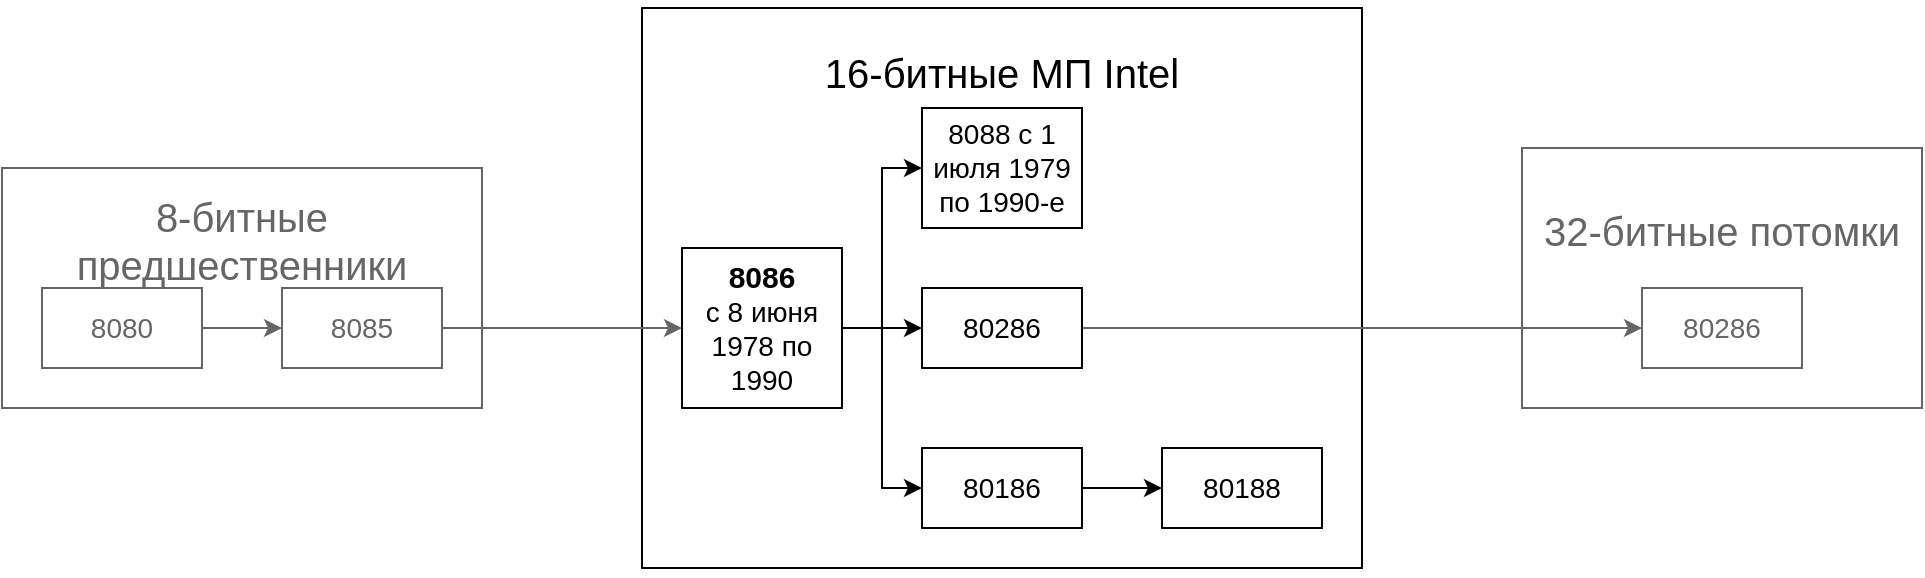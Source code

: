 <mxfile type="github" version="12.3.8" pages="1">
  <diagram id="d5CMdZOocbE8XO5Xt-lS" name="Page-1">
    <mxGraphModel grid="1" dx="782" dy="466" gridSize="10" guides="1" tooltips="1" connect="1" arrows="1" fold="1" page="1" pageScale="1" pageWidth="2336" pageHeight="1654" math="0" shadow="0">
      <root>
        <mxCell id="0"/>
        <mxCell id="1" parent="0"/>
        <mxCell id="Aal0k1yeenBHTnhblUQM-19" value="&lt;font color=&quot;#666666&quot; style=&quot;font-size: 20px&quot;&gt;32-битные потомки&lt;br&gt;&lt;br&gt;&lt;br&gt;&lt;/font&gt;" parent="1" style="rounded=0;whiteSpace=wrap;html=1;strokeWidth=1;fontSize=14;strokeColor=#666666;" vertex="1">
          <mxGeometry as="geometry" x="800" y="190" width="200" height="130"/>
        </mxCell>
        <mxCell id="Aal0k1yeenBHTnhblUQM-13" value="&lt;font color=&quot;#666666&quot; style=&quot;font-size: 20px&quot;&gt;8-битные предшественники&lt;br&gt;&lt;br&gt;&lt;br&gt;&lt;/font&gt;" parent="1" style="rounded=0;whiteSpace=wrap;html=1;strokeWidth=1;fontSize=14;strokeColor=#666666;" vertex="1">
          <mxGeometry as="geometry" x="40" y="200" width="240" height="120"/>
        </mxCell>
        <mxCell id="Aal0k1yeenBHTnhblUQM-10" value="&lt;font style=&quot;font-size: 20px&quot;&gt;&lt;br&gt;16-битные МП Intel&lt;br&gt;&lt;br&gt;&lt;br&gt;&lt;br&gt;&lt;br&gt;&lt;br&gt;&lt;br&gt;&lt;br&gt;&lt;br&gt;&lt;br&gt;&lt;br&gt;&lt;/font&gt;" parent="1" style="rounded=0;whiteSpace=wrap;html=1;" vertex="1">
          <mxGeometry as="geometry" x="360" y="120" width="360" height="280"/>
        </mxCell>
        <mxCell id="Aal0k1yeenBHTnhblUQM-6" parent="1" style="edgeStyle=orthogonalEdgeStyle;rounded=0;orthogonalLoop=1;jettySize=auto;html=1;exitX=1;exitY=0.5;exitDx=0;exitDy=0;entryX=0;entryY=0.5;entryDx=0;entryDy=0;" edge="1" source="Aal0k1yeenBHTnhblUQM-1" target="Aal0k1yeenBHTnhblUQM-5">
          <mxGeometry as="geometry" relative="1"/>
        </mxCell>
        <mxCell id="Aal0k1yeenBHTnhblUQM-7" parent="1" style="edgeStyle=orthogonalEdgeStyle;rounded=0;orthogonalLoop=1;jettySize=auto;html=1;exitX=1;exitY=0.5;exitDx=0;exitDy=0;entryX=0;entryY=0.5;entryDx=0;entryDy=0;" edge="1" source="Aal0k1yeenBHTnhblUQM-1" target="Aal0k1yeenBHTnhblUQM-4">
          <mxGeometry as="geometry" relative="1"/>
        </mxCell>
        <mxCell id="Aal0k1yeenBHTnhblUQM-8" parent="1" style="edgeStyle=orthogonalEdgeStyle;rounded=0;orthogonalLoop=1;jettySize=auto;html=1;exitX=1;exitY=0.5;exitDx=0;exitDy=0;entryX=0;entryY=0.5;entryDx=0;entryDy=0;" edge="1" source="Aal0k1yeenBHTnhblUQM-1" target="Aal0k1yeenBHTnhblUQM-3">
          <mxGeometry as="geometry" relative="1"/>
        </mxCell>
        <mxCell id="Aal0k1yeenBHTnhblUQM-1" value="&lt;b style=&quot;font-size: 15px&quot;&gt;8086&lt;/b&gt;&lt;br&gt;с 8 июня 1978 по 1990" parent="1" style="rounded=0;whiteSpace=wrap;html=1;strokeWidth=1;fontSize=14;" vertex="1">
          <mxGeometry as="geometry" x="380" y="240" width="80" height="80"/>
        </mxCell>
        <mxCell id="Aal0k1yeenBHTnhblUQM-2" value="80188" parent="1" style="rounded=0;whiteSpace=wrap;html=1;strokeWidth=1;fontSize=14;" vertex="1">
          <mxGeometry as="geometry" x="620" y="340" width="80" height="40"/>
        </mxCell>
        <mxCell id="Aal0k1yeenBHTnhblUQM-18" parent="1" style="edgeStyle=orthogonalEdgeStyle;rounded=0;orthogonalLoop=1;jettySize=auto;html=1;exitX=1;exitY=0.5;exitDx=0;exitDy=0;entryX=0;entryY=0.5;entryDx=0;entryDy=0;strokeColor=#666666;fontSize=14;" edge="1" source="Aal0k1yeenBHTnhblUQM-3" target="Aal0k1yeenBHTnhblUQM-17">
          <mxGeometry as="geometry" relative="1"/>
        </mxCell>
        <mxCell id="Aal0k1yeenBHTnhblUQM-3" value="80286" parent="1" style="rounded=0;whiteSpace=wrap;html=1;strokeWidth=1;fontSize=14;" vertex="1">
          <mxGeometry as="geometry" x="500" y="260" width="80" height="40"/>
        </mxCell>
        <mxCell id="Aal0k1yeenBHTnhblUQM-9" parent="1" style="edgeStyle=orthogonalEdgeStyle;rounded=0;orthogonalLoop=1;jettySize=auto;html=1;exitX=1;exitY=0.5;exitDx=0;exitDy=0;entryX=0;entryY=0.5;entryDx=0;entryDy=0;" edge="1" source="Aal0k1yeenBHTnhblUQM-4" target="Aal0k1yeenBHTnhblUQM-2">
          <mxGeometry as="geometry" relative="1"/>
        </mxCell>
        <mxCell id="Aal0k1yeenBHTnhblUQM-4" value="80186" parent="1" style="rounded=0;whiteSpace=wrap;html=1;strokeWidth=1;fontSize=14;" vertex="1">
          <mxGeometry as="geometry" x="500" y="340" width="80" height="40"/>
        </mxCell>
        <mxCell id="Aal0k1yeenBHTnhblUQM-5" value="8088 с 1 июля 1979 по 1990-е" parent="1" style="rounded=0;whiteSpace=wrap;html=1;strokeWidth=1;fontSize=14;" vertex="1">
          <mxGeometry as="geometry" x="500" y="170" width="80" height="60"/>
        </mxCell>
        <mxCell id="Aal0k1yeenBHTnhblUQM-14" parent="1" style="edgeStyle=orthogonalEdgeStyle;rounded=0;orthogonalLoop=1;jettySize=auto;html=1;exitX=1;exitY=0.5;exitDx=0;exitDy=0;entryX=0;entryY=0.5;entryDx=0;entryDy=0;fontSize=14;strokeColor=#666666;" edge="1" source="Aal0k1yeenBHTnhblUQM-11" target="Aal0k1yeenBHTnhblUQM-1">
          <mxGeometry as="geometry" relative="1"/>
        </mxCell>
        <mxCell id="Aal0k1yeenBHTnhblUQM-11" value="&lt;font color=&quot;#666666&quot;&gt;8085&lt;/font&gt;" parent="1" style="rounded=0;whiteSpace=wrap;html=1;strokeWidth=1;fontSize=14;strokeColor=#666666;" vertex="1">
          <mxGeometry as="geometry" x="180" y="260" width="80" height="40"/>
        </mxCell>
        <mxCell id="Aal0k1yeenBHTnhblUQM-15" parent="1" style="edgeStyle=orthogonalEdgeStyle;rounded=0;orthogonalLoop=1;jettySize=auto;html=1;exitX=1;exitY=0.5;exitDx=0;exitDy=0;entryX=0;entryY=0.5;entryDx=0;entryDy=0;fontSize=14;strokeColor=#666666;" edge="1" source="Aal0k1yeenBHTnhblUQM-12" target="Aal0k1yeenBHTnhblUQM-11">
          <mxGeometry as="geometry" relative="1"/>
        </mxCell>
        <mxCell id="Aal0k1yeenBHTnhblUQM-12" value="&lt;font color=&quot;#666666&quot;&gt;8080&lt;/font&gt;" parent="1" style="rounded=0;whiteSpace=wrap;html=1;strokeWidth=1;fontSize=14;strokeColor=#666666;" vertex="1">
          <mxGeometry as="geometry" x="60" y="260" width="80" height="40"/>
        </mxCell>
        <mxCell id="Aal0k1yeenBHTnhblUQM-17" value="&lt;font color=&quot;#666666&quot;&gt;80286&lt;/font&gt;" parent="1" style="rounded=0;whiteSpace=wrap;html=1;strokeWidth=1;fontSize=14;strokeColor=#666666;" vertex="1">
          <mxGeometry as="geometry" x="860" y="260" width="80" height="40"/>
        </mxCell>
      </root>
    </mxGraphModel>
  </diagram>
</mxfile>
